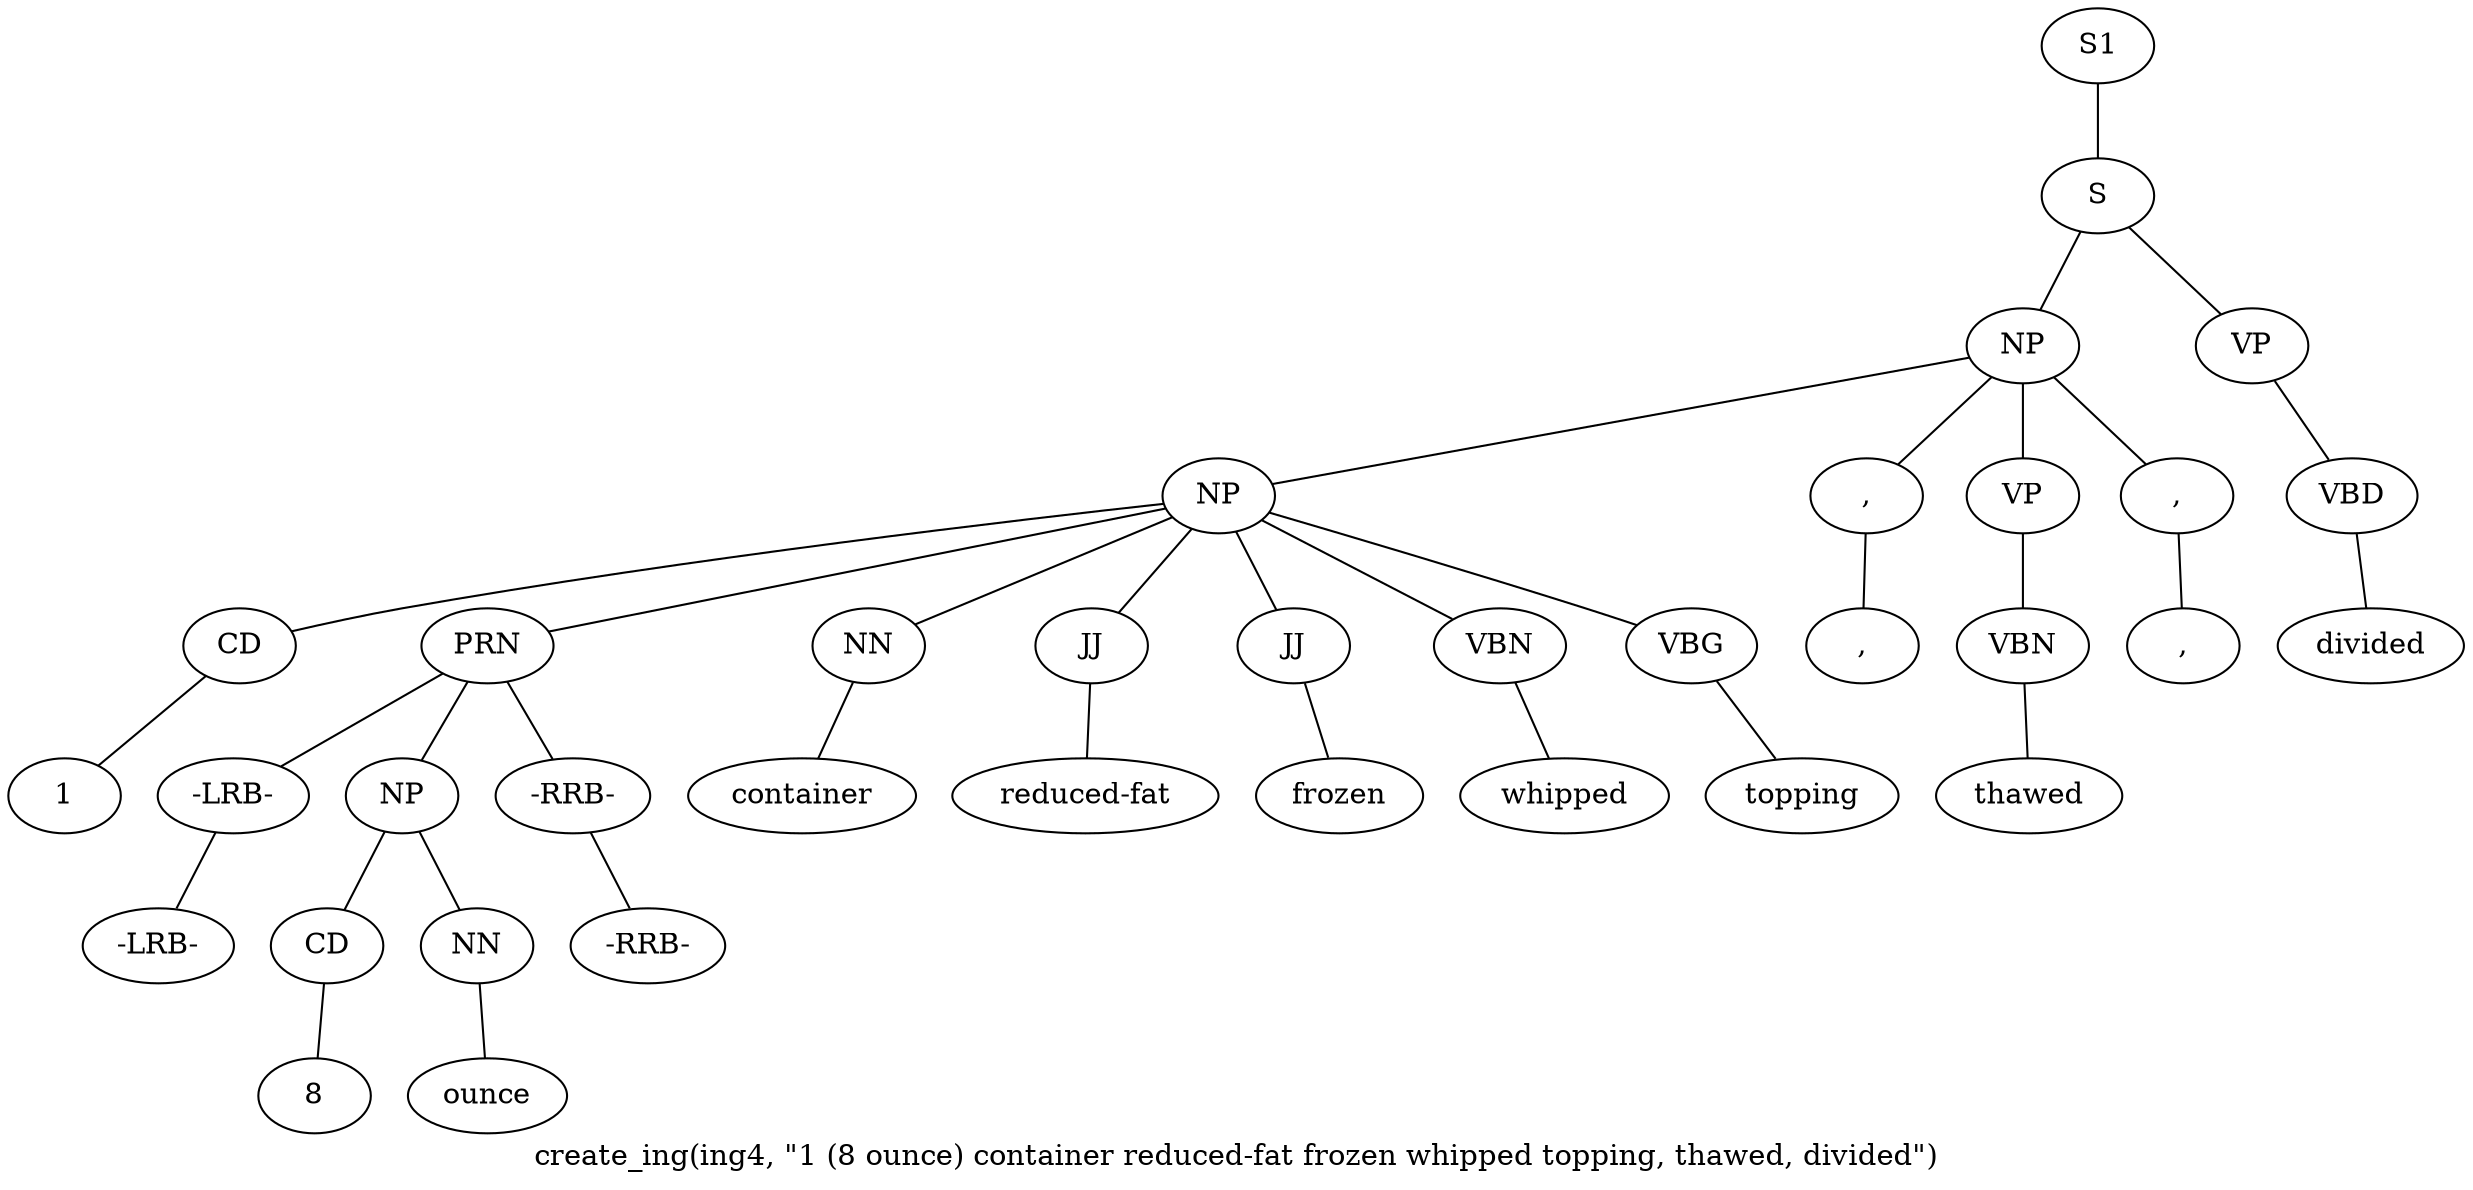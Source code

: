 graph SyntaxGraph {
	label = "create_ing(ing4, \"1 (8 ounce) container reduced-fat frozen whipped topping, thawed, divided\")";
	Node0 [label="S1"];
	Node1 [label="S"];
	Node2 [label="NP"];
	Node3 [label="NP"];
	Node4 [label="CD"];
	Node5 [label="1"];
	Node6 [label="PRN"];
	Node7 [label="-LRB-"];
	Node8 [label="-LRB-"];
	Node9 [label="NP"];
	Node10 [label="CD"];
	Node11 [label="8"];
	Node12 [label="NN"];
	Node13 [label="ounce"];
	Node14 [label="-RRB-"];
	Node15 [label="-RRB-"];
	Node16 [label="NN"];
	Node17 [label="container"];
	Node18 [label="JJ"];
	Node19 [label="reduced-fat"];
	Node20 [label="JJ"];
	Node21 [label="frozen"];
	Node22 [label="VBN"];
	Node23 [label="whipped"];
	Node24 [label="VBG"];
	Node25 [label="topping"];
	Node26 [label=","];
	Node27 [label=","];
	Node28 [label="VP"];
	Node29 [label="VBN"];
	Node30 [label="thawed"];
	Node31 [label=","];
	Node32 [label=","];
	Node33 [label="VP"];
	Node34 [label="VBD"];
	Node35 [label="divided"];

	Node0 -- Node1;
	Node1 -- Node2;
	Node1 -- Node33;
	Node2 -- Node3;
	Node2 -- Node26;
	Node2 -- Node28;
	Node2 -- Node31;
	Node3 -- Node4;
	Node3 -- Node6;
	Node3 -- Node16;
	Node3 -- Node18;
	Node3 -- Node20;
	Node3 -- Node22;
	Node3 -- Node24;
	Node4 -- Node5;
	Node6 -- Node7;
	Node6 -- Node9;
	Node6 -- Node14;
	Node7 -- Node8;
	Node9 -- Node10;
	Node9 -- Node12;
	Node10 -- Node11;
	Node12 -- Node13;
	Node14 -- Node15;
	Node16 -- Node17;
	Node18 -- Node19;
	Node20 -- Node21;
	Node22 -- Node23;
	Node24 -- Node25;
	Node26 -- Node27;
	Node28 -- Node29;
	Node29 -- Node30;
	Node31 -- Node32;
	Node33 -- Node34;
	Node34 -- Node35;
}